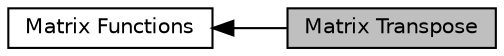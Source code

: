 digraph "Matrix Transpose"
{
  edge [fontname="Helvetica",fontsize="10",labelfontname="Helvetica",labelfontsize="10"];
  node [fontname="Helvetica",fontsize="10",shape=box];
  rankdir=LR;
  Node2 [label="Matrix Functions",height=0.2,width=0.4,color="black", fillcolor="white", style="filled",URL="$group__group_matrix.html",tooltip=" "];
  Node1 [label="Matrix Transpose",height=0.2,width=0.4,color="black", fillcolor="grey75", style="filled", fontcolor="black",tooltip=" "];
  Node2->Node1 [shape=plaintext, dir="back", style="solid"];
}
